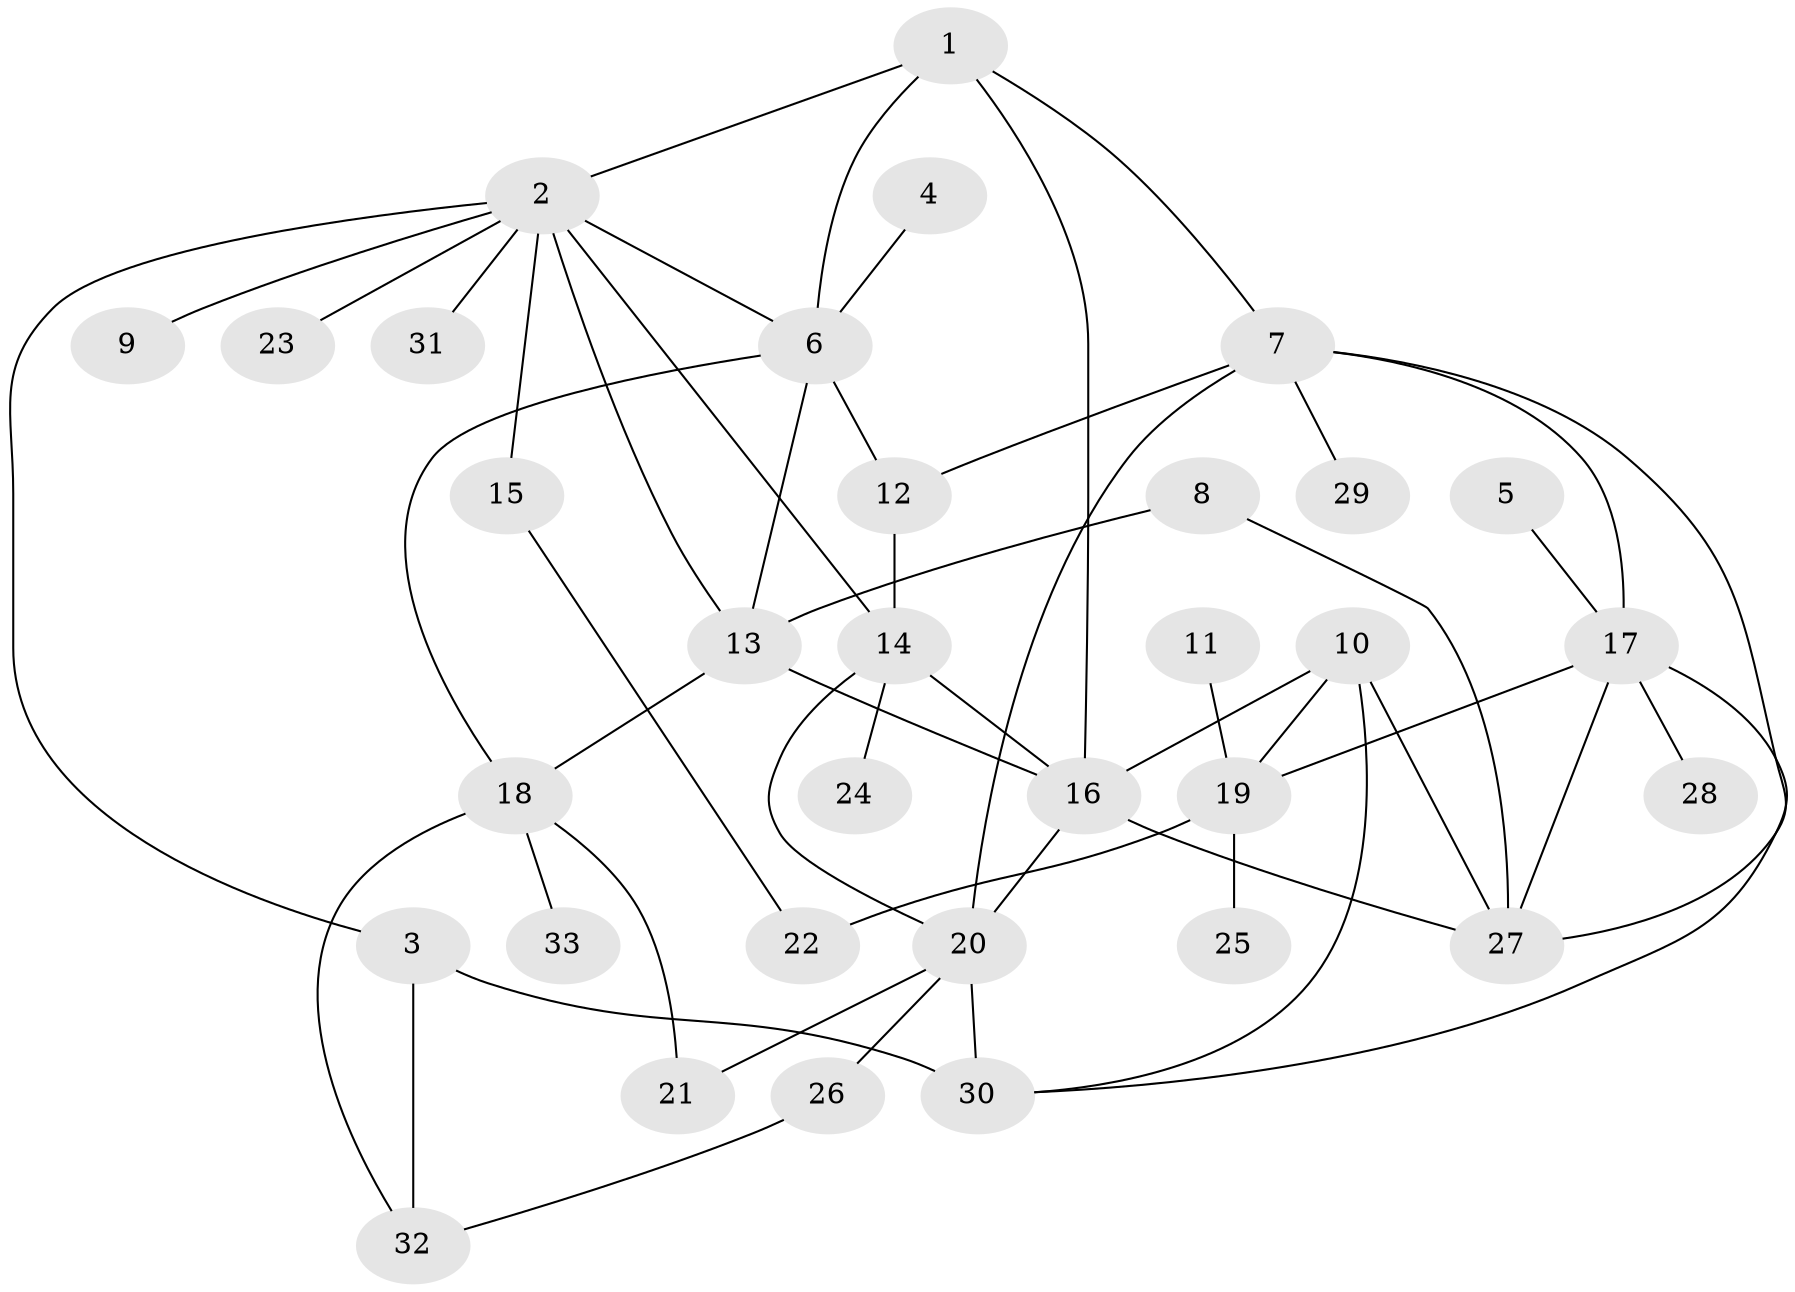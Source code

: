 // original degree distribution, {5: 0.1076923076923077, 4: 0.15384615384615385, 6: 0.03076923076923077, 3: 0.2153846153846154, 1: 0.26153846153846155, 2: 0.23076923076923078}
// Generated by graph-tools (version 1.1) at 2025/49/03/09/25 03:49:16]
// undirected, 33 vertices, 53 edges
graph export_dot {
graph [start="1"]
  node [color=gray90,style=filled];
  1;
  2;
  3;
  4;
  5;
  6;
  7;
  8;
  9;
  10;
  11;
  12;
  13;
  14;
  15;
  16;
  17;
  18;
  19;
  20;
  21;
  22;
  23;
  24;
  25;
  26;
  27;
  28;
  29;
  30;
  31;
  32;
  33;
  1 -- 2 [weight=1.0];
  1 -- 6 [weight=1.0];
  1 -- 7 [weight=1.0];
  1 -- 16 [weight=1.0];
  2 -- 3 [weight=1.0];
  2 -- 6 [weight=1.0];
  2 -- 9 [weight=1.0];
  2 -- 13 [weight=1.0];
  2 -- 14 [weight=1.0];
  2 -- 15 [weight=1.0];
  2 -- 23 [weight=1.0];
  2 -- 31 [weight=1.0];
  3 -- 30 [weight=1.0];
  3 -- 32 [weight=1.0];
  4 -- 6 [weight=1.0];
  5 -- 17 [weight=1.0];
  6 -- 12 [weight=1.0];
  6 -- 13 [weight=1.0];
  6 -- 18 [weight=1.0];
  7 -- 12 [weight=1.0];
  7 -- 17 [weight=1.0];
  7 -- 20 [weight=1.0];
  7 -- 27 [weight=1.0];
  7 -- 29 [weight=1.0];
  8 -- 13 [weight=1.0];
  8 -- 27 [weight=1.0];
  10 -- 16 [weight=1.0];
  10 -- 19 [weight=1.0];
  10 -- 27 [weight=1.0];
  10 -- 30 [weight=1.0];
  11 -- 19 [weight=1.0];
  12 -- 14 [weight=1.0];
  13 -- 16 [weight=1.0];
  13 -- 18 [weight=2.0];
  14 -- 16 [weight=1.0];
  14 -- 20 [weight=1.0];
  14 -- 24 [weight=1.0];
  15 -- 22 [weight=1.0];
  16 -- 20 [weight=1.0];
  16 -- 27 [weight=1.0];
  17 -- 19 [weight=1.0];
  17 -- 27 [weight=1.0];
  17 -- 28 [weight=1.0];
  17 -- 30 [weight=1.0];
  18 -- 21 [weight=1.0];
  18 -- 32 [weight=1.0];
  18 -- 33 [weight=1.0];
  19 -- 22 [weight=1.0];
  19 -- 25 [weight=1.0];
  20 -- 21 [weight=1.0];
  20 -- 26 [weight=1.0];
  20 -- 30 [weight=2.0];
  26 -- 32 [weight=1.0];
}
